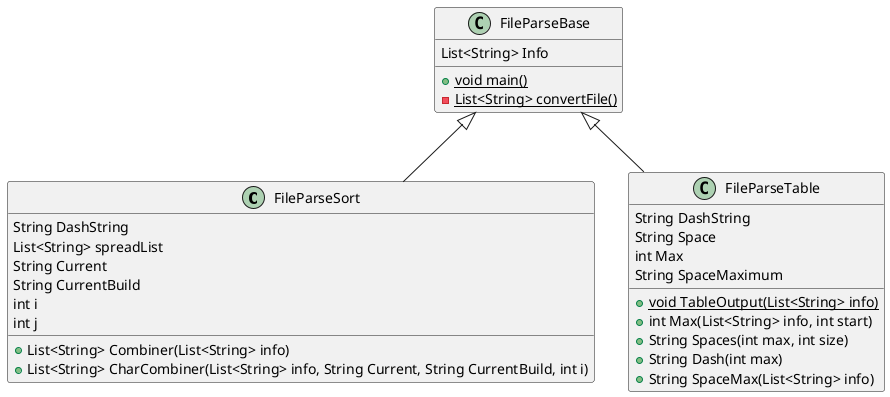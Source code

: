@startuml
'https://plantuml.com/class-diagram



class FileParseSort{
    + List<String> Combiner(List<String> info)
    + List<String> CharCombiner(List<String> info, String Current, String CurrentBuild, int i)
      String DashString
      List<String> spreadList
      String Current
      String CurrentBuild
      int i
      int j
}

class FileParseBase{
     List<String> Info
   + {static} void main()
   - {static} List<String> convertFile()
}

class FileParseTable{
    + {static} void TableOutput(List<String> info)
    + int Max(List<String> info, int start)
    + String Spaces(int max, int size)
    + String Dash(int max)
    + String SpaceMax(List<String> info)
      String DashString
      String Space
      int Max
      String SpaceMaximum
}
FileParseBase <|-- FileParseSort
FileParseBase <|-- FileParseTable

@enduml